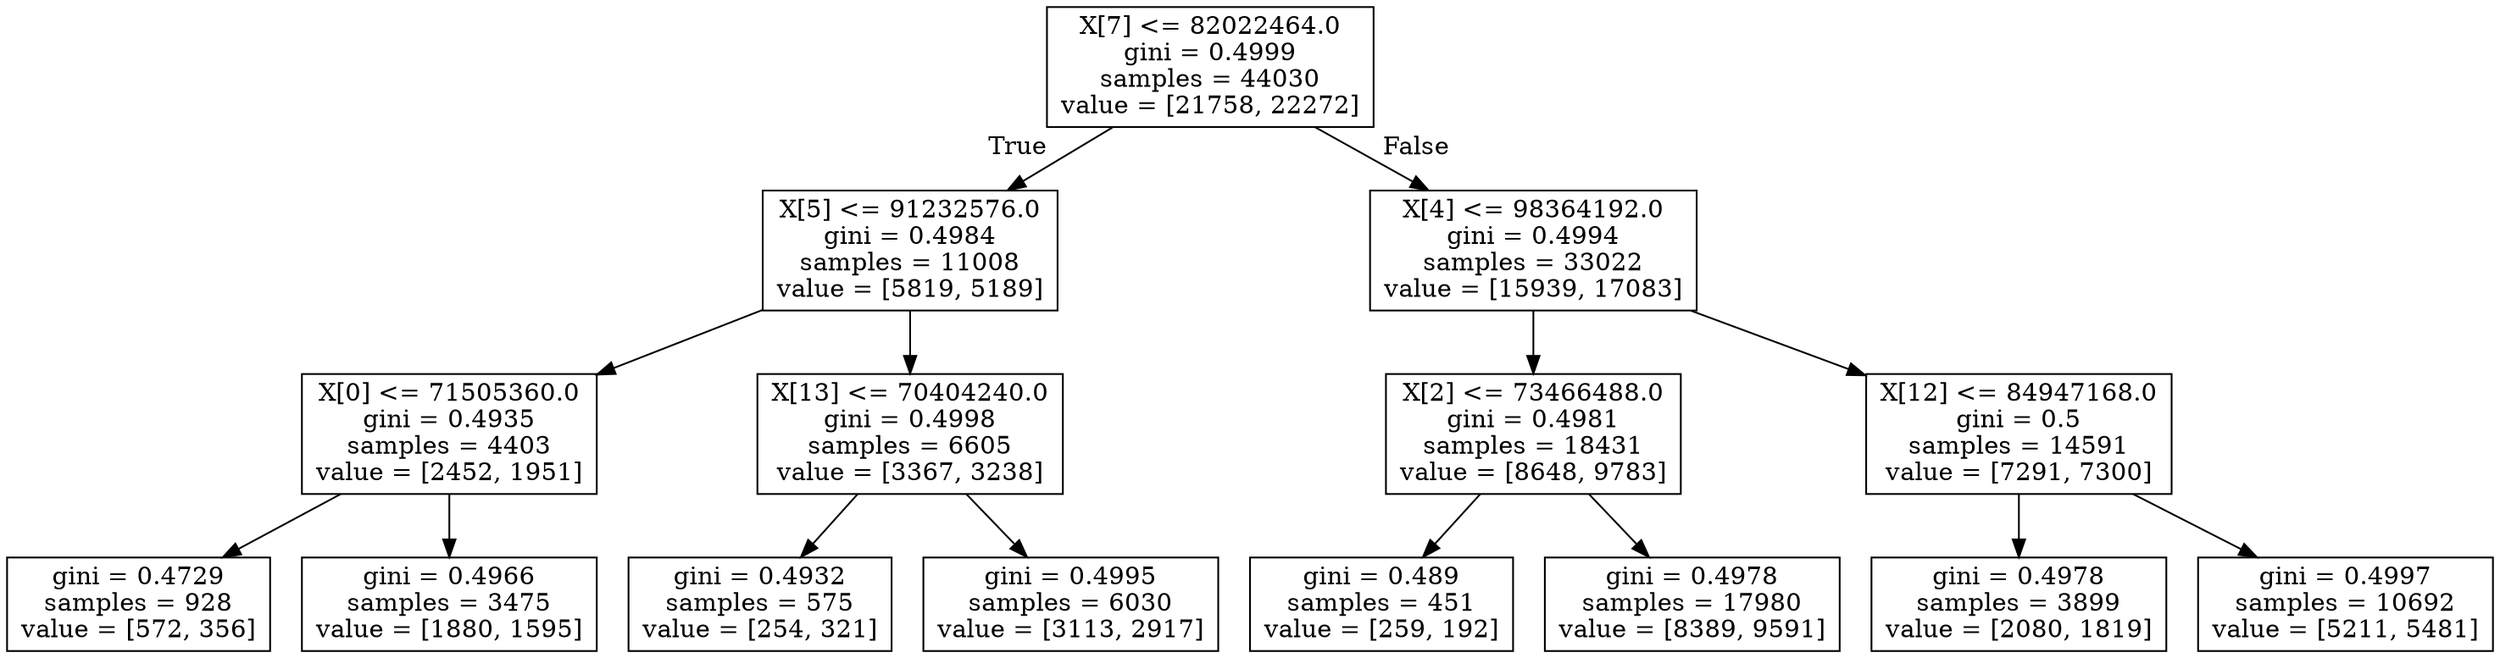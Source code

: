 digraph Tree {
node [shape=box] ;
0 [label="X[7] <= 82022464.0\ngini = 0.4999\nsamples = 44030\nvalue = [21758, 22272]"] ;
1 [label="X[5] <= 91232576.0\ngini = 0.4984\nsamples = 11008\nvalue = [5819, 5189]"] ;
0 -> 1 [labeldistance=2.5, labelangle=45, headlabel="True"] ;
2 [label="X[0] <= 71505360.0\ngini = 0.4935\nsamples = 4403\nvalue = [2452, 1951]"] ;
1 -> 2 ;
3 [label="gini = 0.4729\nsamples = 928\nvalue = [572, 356]"] ;
2 -> 3 ;
4 [label="gini = 0.4966\nsamples = 3475\nvalue = [1880, 1595]"] ;
2 -> 4 ;
5 [label="X[13] <= 70404240.0\ngini = 0.4998\nsamples = 6605\nvalue = [3367, 3238]"] ;
1 -> 5 ;
6 [label="gini = 0.4932\nsamples = 575\nvalue = [254, 321]"] ;
5 -> 6 ;
7 [label="gini = 0.4995\nsamples = 6030\nvalue = [3113, 2917]"] ;
5 -> 7 ;
8 [label="X[4] <= 98364192.0\ngini = 0.4994\nsamples = 33022\nvalue = [15939, 17083]"] ;
0 -> 8 [labeldistance=2.5, labelangle=-45, headlabel="False"] ;
9 [label="X[2] <= 73466488.0\ngini = 0.4981\nsamples = 18431\nvalue = [8648, 9783]"] ;
8 -> 9 ;
10 [label="gini = 0.489\nsamples = 451\nvalue = [259, 192]"] ;
9 -> 10 ;
11 [label="gini = 0.4978\nsamples = 17980\nvalue = [8389, 9591]"] ;
9 -> 11 ;
12 [label="X[12] <= 84947168.0\ngini = 0.5\nsamples = 14591\nvalue = [7291, 7300]"] ;
8 -> 12 ;
13 [label="gini = 0.4978\nsamples = 3899\nvalue = [2080, 1819]"] ;
12 -> 13 ;
14 [label="gini = 0.4997\nsamples = 10692\nvalue = [5211, 5481]"] ;
12 -> 14 ;
}